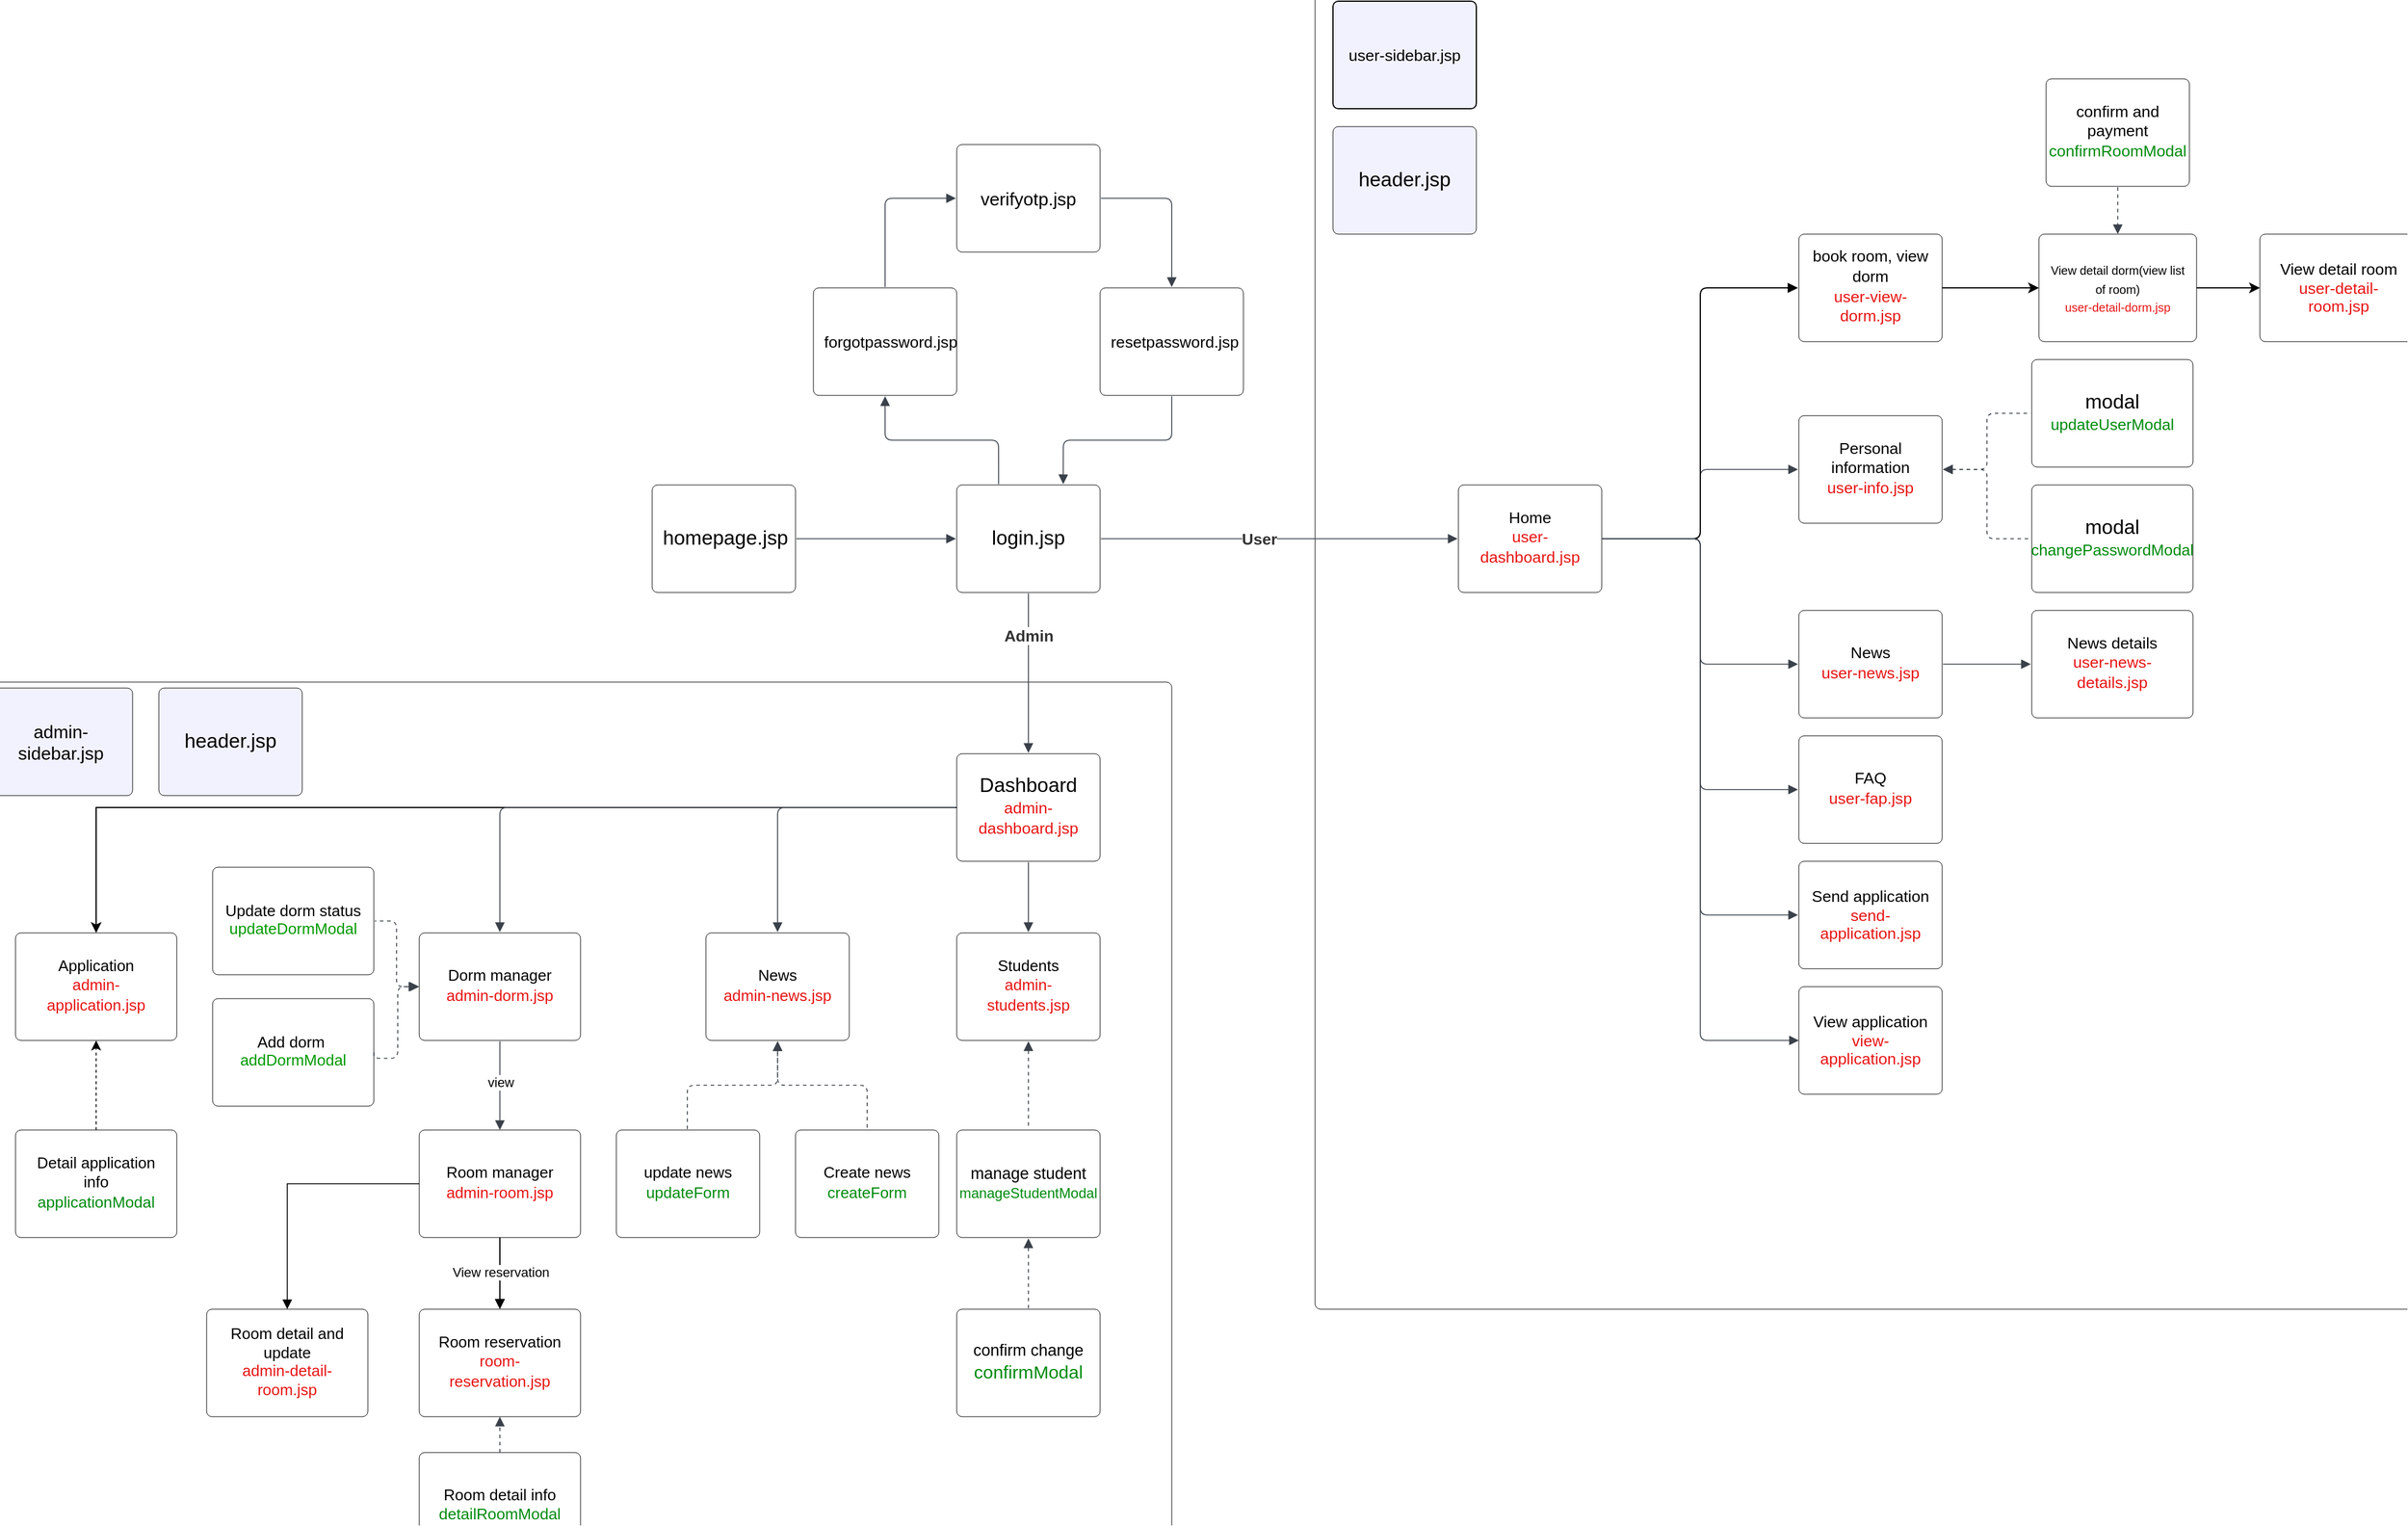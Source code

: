 <mxfile version="24.5.2" type="gitlab">
  <diagram name="Page-1" id="SLpWhM6Q6g4SvnItsNv3">
    <mxGraphModel dx="2040" dy="1661" grid="1" gridSize="10" guides="1" tooltips="1" connect="1" arrows="1" fold="1" page="1" pageScale="1" pageWidth="850" pageHeight="1100" math="0" shadow="0">
      <root>
        <mxCell id="0" />
        <mxCell id="1" parent="0" />
        <mxCell id="hND3QxPX5WWVHbRtScv5-2" value="" style="html=1;overflow=block;blockSpacing=1;whiteSpace=wrap;container=1;pointerEvents=0;collapsible=0;recursiveResize=0;fontSize=13;spacing=0;strokeOpacity=100;fillOpacity=0;rounded=1;absoluteArcSize=1;arcSize=9;fillColor=#000000;strokeWidth=NaN;lucidId=nJWEH75cSVjY;" parent="1" vertex="1">
          <mxGeometry x="418" y="-690" width="1140" height="1110" as="geometry" />
        </mxCell>
        <mxCell id="Sk9prxHpEhqvbEv-u7v4-1" value="View application&lt;br&gt;&lt;font color=&quot;#e81313&quot;&gt;view-application.jsp&lt;/font&gt;" style="html=1;overflow=block;blockSpacing=1;whiteSpace=wrap;fontSize=13.3;spacing=9;rounded=1;absoluteArcSize=1;arcSize=9;strokeWidth=NaN;lucidId=J56FHannK~1.;" parent="hND3QxPX5WWVHbRtScv5-2" vertex="1">
          <mxGeometry x="405" y="840" width="120" height="90" as="geometry" />
        </mxCell>
        <mxCell id="hND3QxPX5WWVHbRtScv5-50" value="&lt;div style=&quot;display: flex; justify-content: center; text-align: center; align-items: baseline; font-size: 0; line-height: 1.25;margin-top: -2px;&quot;&gt;&lt;span&gt;&lt;span style=&quot;font-size:13.3px;&quot;&gt;&lt;span style=&quot;font-size:13.3px;&quot;&gt;confirm and payment&#xa;&lt;/span&gt;&lt;span style=&quot;font-size:13.3px;color:#008a0e;&quot;&gt;confirmRoomModal&lt;/span&gt;&lt;/span&gt;&lt;/span&gt;&lt;/div&gt;" style="html=1;overflow=block;blockSpacing=1;whiteSpace=wrap;fontSize=13;spacing=9;rounded=1;absoluteArcSize=1;arcSize=9;strokeWidth=NaN;lucidId=Tw5GHzaiBGuc;" parent="hND3QxPX5WWVHbRtScv5-2" vertex="1">
          <mxGeometry x="612" y="80" width="120" height="90" as="geometry" />
        </mxCell>
        <mxCell id="YLrUwKBOlcBdGqiXjj_s-3" style="edgeStyle=orthogonalEdgeStyle;rounded=0;orthogonalLoop=1;jettySize=auto;html=1;exitX=1;exitY=0.5;exitDx=0;exitDy=0;entryX=0;entryY=0.5;entryDx=0;entryDy=0;" edge="1" parent="hND3QxPX5WWVHbRtScv5-2" source="w5nSVoDuouB1nFFax1Xt-8" target="YLrUwKBOlcBdGqiXjj_s-2">
          <mxGeometry relative="1" as="geometry" />
        </mxCell>
        <mxCell id="w5nSVoDuouB1nFFax1Xt-8" value="&lt;font style=&quot;font-size: 10px;&quot;&gt;&lt;font style=&quot;&quot;&gt;View detail dorm(view list of room)&lt;/font&gt;&lt;br&gt;&lt;font color=&quot;#e81313&quot;&gt;user-detail-dorm.jsp&lt;/font&gt;&lt;/font&gt;" style="html=1;overflow=block;blockSpacing=1;whiteSpace=wrap;fontSize=13.3;spacing=9;rounded=1;absoluteArcSize=1;arcSize=9;strokeWidth=NaN;lucidId=J56FHannK~1.;" parent="hND3QxPX5WWVHbRtScv5-2" vertex="1">
          <mxGeometry x="606" y="210" width="132" height="90" as="geometry" />
        </mxCell>
        <mxCell id="YLrUwKBOlcBdGqiXjj_s-2" value="View detail room&lt;br&gt;&lt;font color=&quot;#e81313&quot;&gt;user-detail-room.jsp&lt;/font&gt;" style="html=1;overflow=block;blockSpacing=1;whiteSpace=wrap;fontSize=13.3;spacing=9;rounded=1;absoluteArcSize=1;arcSize=9;strokeWidth=NaN;lucidId=J56FHannK~1.;" vertex="1" parent="hND3QxPX5WWVHbRtScv5-2">
          <mxGeometry x="791" y="210" width="132" height="90" as="geometry" />
        </mxCell>
        <mxCell id="hND3QxPX5WWVHbRtScv5-51" value="" style="html=1;jettySize=18;whiteSpace=wrap;fontSize=13;strokeColor=#3a414a;strokeOpacity=100;dashed=1;fixDash=1;strokeWidth=0.8;rounded=1;arcSize=12;edgeStyle=orthogonalEdgeStyle;startArrow=none;endArrow=block;endFill=1;exitX=0.5;exitY=1.008;exitPerimeter=0;lucidId=fx5Gm3U8WNLB;" parent="hND3QxPX5WWVHbRtScv5-2" source="hND3QxPX5WWVHbRtScv5-50" target="w5nSVoDuouB1nFFax1Xt-8" edge="1">
          <mxGeometry width="100" height="100" relative="1" as="geometry">
            <Array as="points" />
          </mxGeometry>
        </mxCell>
        <mxCell id="hND3QxPX5WWVHbRtScv5-3" value="" style="html=1;overflow=block;blockSpacing=1;whiteSpace=wrap;container=1;pointerEvents=0;collapsible=0;recursiveResize=0;fontSize=13;spacing=0;strokeOpacity=100;fillOpacity=0;rounded=1;absoluteArcSize=1;arcSize=9;fillColor=#000000;strokeWidth=NaN;lucidId=WkZF0SgugyL6;" parent="1" vertex="1">
          <mxGeometry x="-707" y="-105" width="1005" height="750" as="geometry" />
        </mxCell>
        <mxCell id="pw0iC9fj1Ggkjj0Bptkh-1" value="&lt;div style=&quot;display: flex; justify-content: center; text-align: center; align-items: baseline; font-size: 0; line-height: 1.25;margin-top: -2px;&quot;&gt;&lt;span&gt;&lt;span style=&quot;font-size: 13px;&quot;&gt;Application&lt;br&gt;&lt;font color=&quot;#e81313&quot;&gt;admin-application.jsp&lt;/font&gt;&lt;/span&gt;&lt;/span&gt;&lt;span&gt;&lt;br&gt;&lt;/span&gt;&lt;span&gt;&lt;br&gt;&lt;/span&gt;&lt;/div&gt;" style="html=1;overflow=block;blockSpacing=1;whiteSpace=wrap;fontSize=13;spacing=9;rounded=1;absoluteArcSize=1;arcSize=9;strokeWidth=NaN;lucidId=HjlHdRTFvh4d;" parent="hND3QxPX5WWVHbRtScv5-3" vertex="1">
          <mxGeometry x="37" y="210" width="135" height="90" as="geometry" />
        </mxCell>
        <mxCell id="hND3QxPX5WWVHbRtScv5-34" value="admin-sidebar.jsp" style="html=1;overflow=block;blockSpacing=1;whiteSpace=wrap;fontSize=15;spacing=9;strokeColor=default;fillOpacity=100;rounded=1;absoluteArcSize=1;arcSize=9;fillColor=#f2f2ff;strokeWidth=NaN;lucidId=Z_4F.7R.7ZUi;" parent="hND3QxPX5WWVHbRtScv5-3" vertex="1">
          <mxGeometry x="15" y="5" width="120" height="90" as="geometry" />
        </mxCell>
        <mxCell id="hND3QxPX5WWVHbRtScv5-35" value="header.jsp" style="html=1;overflow=block;blockSpacing=1;whiteSpace=wrap;fontSize=16.7;spacing=9;strokeColor=default;fillOpacity=100;rounded=1;absoluteArcSize=1;arcSize=9;fillColor=#f2f2ff;strokeWidth=NaN;lucidId=Z_4FiTiLcBjE;" parent="hND3QxPX5WWVHbRtScv5-3" vertex="1">
          <mxGeometry x="157" y="5" width="120" height="90" as="geometry" />
        </mxCell>
        <mxCell id="hND3QxPX5WWVHbRtScv5-57" value="&lt;div style=&quot;display: flex; justify-content: center; text-align: center; align-items: baseline; line-height: 1.25; margin-top: -2px;&quot;&gt;&lt;span style=&quot;font-size: 13px;&quot;&gt;Update dorm status&lt;font color=&quot;#008a0e&quot;&gt;&lt;span style=&quot;font-size: 13.1px;&quot;&gt;&lt;br&gt;&lt;/span&gt;&lt;/font&gt;&lt;/span&gt;&lt;font color=&quot;#008a0e&quot;&gt;&lt;br&gt;&lt;/font&gt;&lt;font color=&quot;#008a0e&quot;&gt;&lt;br&gt;&lt;/font&gt;&lt;font color=&quot;#008a0e&quot;&gt;&lt;br&gt;&lt;/font&gt;&lt;font color=&quot;#008a0e&quot;&gt;&lt;br&gt;&lt;/font&gt;&lt;br&gt;&lt;/div&gt;&lt;div style=&quot;display: flex; justify-content: center; text-align: center; align-items: baseline; line-height: 1.25; margin-top: -2px;&quot;&gt;&lt;font color=&quot;#009900&quot;&gt;updateDormModal&lt;/font&gt;&lt;br&gt;&lt;/div&gt;" style="html=1;overflow=block;blockSpacing=1;whiteSpace=wrap;fontSize=13;spacing=9;rounded=1;absoluteArcSize=1;arcSize=9;strokeWidth=NaN;lucidId=dmlHTdA_DiRO;" parent="hND3QxPX5WWVHbRtScv5-3" vertex="1">
          <mxGeometry x="202" y="155" width="135" height="90" as="geometry" />
        </mxCell>
        <mxCell id="hND3QxPX5WWVHbRtScv5-58" value="&lt;div style=&quot;display: flex; justify-content: center; text-align: center; align-items: baseline; font-size: 0; line-height: 1.25;margin-top: -2px;&quot;&gt;&lt;span&gt;&lt;span style=&quot;font-size:13px;&quot;&gt;Room detail info&#xa;&lt;/span&gt;&lt;span style=&quot;font-size:13.1px;color:#008a0e;&quot;&gt;detailRoomModal&lt;/span&gt;&lt;/span&gt;&lt;/div&gt;" style="html=1;overflow=block;blockSpacing=1;whiteSpace=wrap;fontSize=13;spacing=9;rounded=1;absoluteArcSize=1;arcSize=9;strokeWidth=NaN;lucidId=4mlHUbSCxHNh;" parent="hND3QxPX5WWVHbRtScv5-3" vertex="1">
          <mxGeometry x="375" y="645" width="135" height="90" as="geometry" />
        </mxCell>
        <mxCell id="pw0iC9fj1Ggkjj0Bptkh-8" style="edgeStyle=orthogonalEdgeStyle;rounded=0;orthogonalLoop=1;jettySize=auto;html=1;exitX=0.5;exitY=0;exitDx=0;exitDy=0;entryX=0.5;entryY=1;entryDx=0;entryDy=0;dashed=1;strokeWidth=0.8;" parent="hND3QxPX5WWVHbRtScv5-3" source="pw0iC9fj1Ggkjj0Bptkh-7" target="pw0iC9fj1Ggkjj0Bptkh-1" edge="1">
          <mxGeometry relative="1" as="geometry" />
        </mxCell>
        <mxCell id="pw0iC9fj1Ggkjj0Bptkh-7" value="&lt;div style=&quot;display: flex; justify-content: center; text-align: center; align-items: baseline; font-size: 0; line-height: 1.25;margin-top: -2px;&quot;&gt;&lt;span&gt;&lt;span style=&quot;font-size:13px;&quot;&gt;Detail application info&lt;br&gt;&lt;/span&gt;&lt;span style=&quot;font-size:13.1px;color:#008a0e;&quot;&gt;applicationModal&lt;/span&gt;&lt;/span&gt;&lt;/div&gt;" style="html=1;overflow=block;blockSpacing=1;whiteSpace=wrap;fontSize=13;spacing=9;rounded=1;absoluteArcSize=1;arcSize=9;strokeWidth=NaN;lucidId=4mlHUbSCxHNh;" parent="hND3QxPX5WWVHbRtScv5-3" vertex="1">
          <mxGeometry x="37" y="375" width="135" height="90" as="geometry" />
        </mxCell>
        <mxCell id="hND3QxPX5WWVHbRtScv5-55" value="&lt;div style=&quot;display: flex; justify-content: center; text-align: center; align-items: baseline; font-size: 0; line-height: 1.25;margin-top: -2px;&quot;&gt;&lt;span&gt;&lt;span style=&quot;font-size:13px;&quot;&gt;Room reservation&#xa;&lt;/span&gt;&lt;span style=&quot;font-size:13px;color:#e81313;&quot;&gt;room-reservation.jsp&lt;/span&gt;&lt;/span&gt;&lt;/div&gt;" style="html=1;overflow=block;blockSpacing=1;whiteSpace=wrap;fontSize=13;spacing=9;rounded=1;absoluteArcSize=1;arcSize=9;strokeWidth=NaN;lucidId=~jlHajahfeLN;" parent="hND3QxPX5WWVHbRtScv5-3" vertex="1">
          <mxGeometry x="375" y="525" width="135" height="90" as="geometry" />
        </mxCell>
        <mxCell id="hND3QxPX5WWVHbRtScv5-59" value="" style="html=1;jettySize=18;whiteSpace=wrap;fontSize=13;strokeColor=#3a414a;strokeOpacity=100;dashed=1;fixDash=1;strokeWidth=0.8;rounded=1;arcSize=12;edgeStyle=orthogonalEdgeStyle;startArrow=none;endArrow=block;endFill=1;exitX=0.5;exitY=0;entryX=0.5;entryY=1;lucidId=dnlHW9WYTkuV;entryDx=0;entryDy=0;exitDx=0;exitDy=0;" parent="hND3QxPX5WWVHbRtScv5-3" source="hND3QxPX5WWVHbRtScv5-58" target="hND3QxPX5WWVHbRtScv5-55" edge="1">
          <mxGeometry width="100" height="100" relative="1" as="geometry">
            <Array as="points" />
          </mxGeometry>
        </mxCell>
        <mxCell id="08W0NqfkmB95z4K85-y6-2" style="edgeStyle=orthogonalEdgeStyle;rounded=0;orthogonalLoop=1;jettySize=auto;html=1;exitX=0.5;exitY=1;exitDx=0;exitDy=0;entryX=0.5;entryY=0;entryDx=0;entryDy=0;endArrow=block;endFill=1;" parent="hND3QxPX5WWVHbRtScv5-3" source="08W0NqfkmB95z4K85-y6-1" target="hND3QxPX5WWVHbRtScv5-55" edge="1">
          <mxGeometry relative="1" as="geometry" />
        </mxCell>
        <mxCell id="08W0NqfkmB95z4K85-y6-10" value="View reservation" style="edgeLabel;html=1;align=center;verticalAlign=middle;resizable=0;points=[];" parent="08W0NqfkmB95z4K85-y6-2" vertex="1" connectable="0">
          <mxGeometry x="0.002" relative="1" as="geometry">
            <mxPoint y="-1" as="offset" />
          </mxGeometry>
        </mxCell>
        <mxCell id="08W0NqfkmB95z4K85-y6-1" value="&lt;div style=&quot;display: flex; justify-content: center; text-align: center; align-items: baseline; font-size: 0; line-height: 1.25;margin-top: -2px;&quot;&gt;&lt;span&gt;&lt;span style=&quot;font-size:13px;&quot;&gt;Room manager&lt;br&gt;&lt;/span&gt;&lt;span style=&quot;font-size:13px;color:#e81313;&quot;&gt;admin-room.jsp&lt;/span&gt;&lt;/span&gt;&lt;/div&gt;" style="html=1;overflow=block;blockSpacing=1;whiteSpace=wrap;fontSize=13;spacing=9;rounded=1;absoluteArcSize=1;arcSize=9;strokeWidth=NaN;lucidId=HjlHdRTFvh4d;" parent="hND3QxPX5WWVHbRtScv5-3" vertex="1">
          <mxGeometry x="375" y="375" width="135" height="90" as="geometry" />
        </mxCell>
        <mxCell id="08W0NqfkmB95z4K85-y6-3" value="&lt;div style=&quot;display: flex; justify-content: center; text-align: center; align-items: baseline; line-height: 1.25; margin-top: -2px;&quot;&gt;&lt;span style=&quot;font-size: 13px;&quot;&gt;Add dorm&amp;nbsp;&lt;font color=&quot;#008a0e&quot;&gt;&lt;span style=&quot;font-size: 13.1px;&quot;&gt;&lt;br&gt;&lt;/span&gt;&lt;/font&gt;&lt;/span&gt;&lt;font color=&quot;#008a0e&quot;&gt;&lt;br&gt;&lt;/font&gt;&lt;font color=&quot;#008a0e&quot;&gt;&lt;br&gt;&lt;/font&gt;&lt;font color=&quot;#008a0e&quot;&gt;&lt;br&gt;&lt;/font&gt;&lt;font color=&quot;#008a0e&quot;&gt;&lt;br&gt;&lt;/font&gt;&lt;br&gt;&lt;/div&gt;&lt;div style=&quot;display: flex; justify-content: center; text-align: center; align-items: baseline; line-height: 1.25; margin-top: -2px;&quot;&gt;&lt;font color=&quot;#009900&quot;&gt;addDormModal&lt;br&gt;&lt;/font&gt;&lt;br&gt;&lt;/div&gt;" style="html=1;overflow=block;blockSpacing=1;whiteSpace=wrap;fontSize=13;spacing=9;rounded=1;absoluteArcSize=1;arcSize=9;strokeWidth=NaN;lucidId=dmlHTdA_DiRO;" parent="hND3QxPX5WWVHbRtScv5-3" vertex="1">
          <mxGeometry x="202" y="265" width="135" height="90" as="geometry" />
        </mxCell>
        <mxCell id="hND3QxPX5WWVHbRtScv5-62" value="&lt;div style=&quot;display: flex; justify-content: center; text-align: center; align-items: baseline; font-size: 0; line-height: 1.25;margin-top: -2px;&quot;&gt;&lt;span&gt;&lt;span style=&quot;font-size:13px;&quot;&gt;update news&#xa;&lt;/span&gt;&lt;span style=&quot;font-size:13px;color:#008a0e;&quot;&gt;updateForm&lt;/span&gt;&lt;/span&gt;&lt;/div&gt;" style="html=1;overflow=block;blockSpacing=1;whiteSpace=wrap;fontSize=13;spacing=9;rounded=1;absoluteArcSize=1;arcSize=9;strokeWidth=NaN;lucidId=JqlHLm.jMaon;" parent="hND3QxPX5WWVHbRtScv5-3" vertex="1">
          <mxGeometry x="540" y="375" width="120" height="90" as="geometry" />
        </mxCell>
        <mxCell id="hND3QxPX5WWVHbRtScv5-61" value="&lt;div style=&quot;display: flex; justify-content: center; text-align: center; align-items: baseline; font-size: 0; line-height: 1.25;margin-top: -2px;&quot;&gt;&lt;span&gt;&lt;span style=&quot;font-size:13px;&quot;&gt;Create news&#xa;&lt;/span&gt;&lt;span style=&quot;font-size:13px;color:#008a0e;&quot;&gt;createForm&lt;/span&gt;&lt;/span&gt;&lt;/div&gt;" style="html=1;overflow=block;blockSpacing=1;whiteSpace=wrap;fontSize=13;spacing=9;rounded=1;absoluteArcSize=1;arcSize=9;strokeWidth=NaN;lucidId=.olHcBFAN-9V;" parent="hND3QxPX5WWVHbRtScv5-3" vertex="1">
          <mxGeometry x="690" y="375" width="120" height="90" as="geometry" />
        </mxCell>
        <mxCell id="hND3QxPX5WWVHbRtScv5-39" value="&lt;div style=&quot;display: flex; justify-content: center; text-align: center; align-items: baseline; font-size: 0; line-height: 1.25;margin-top: -2px;&quot;&gt;&lt;span&gt;&lt;span style=&quot;font-size:13.5px;&quot;&gt;manage student&lt;/span&gt;&lt;span style=&quot;font-size:10.2px;&quot;&gt;&#xa;&lt;/span&gt;&lt;span style=&quot;font-size:11.8px;color:#008a0e;&quot;&gt;manageStudentModal&lt;/span&gt;&lt;/span&gt;&lt;/div&gt;" style="html=1;overflow=block;blockSpacing=1;whiteSpace=wrap;fontSize=13;spacing=9;rounded=1;absoluteArcSize=1;arcSize=9;strokeWidth=NaN;lucidId=sC6FSWvxp7cV;" parent="hND3QxPX5WWVHbRtScv5-3" vertex="1">
          <mxGeometry x="825" y="375" width="120" height="90" as="geometry" />
        </mxCell>
        <mxCell id="hND3QxPX5WWVHbRtScv5-43" value="&lt;div style=&quot;display: flex; justify-content: center; text-align: center; align-items: baseline; font-size: 0; line-height: 1.25;margin-top: -2px;&quot;&gt;&lt;span&gt;&lt;span style=&quot;font-size:13.5px;&quot;&gt;confirm change&#xa;&lt;/span&gt;&lt;span style=&quot;font-size:15.2px;color:#008a0e;&quot;&gt;confirmModal&lt;/span&gt;&lt;/span&gt;&lt;/div&gt;" style="html=1;overflow=block;blockSpacing=1;whiteSpace=wrap;fontSize=13;spacing=9;rounded=1;absoluteArcSize=1;arcSize=9;strokeWidth=NaN;lucidId=7KgG.ELXco.Q;" parent="hND3QxPX5WWVHbRtScv5-3" vertex="1">
          <mxGeometry x="825" y="525" width="120" height="90" as="geometry" />
        </mxCell>
        <mxCell id="hND3QxPX5WWVHbRtScv5-42" value="" style="html=1;jettySize=18;whiteSpace=wrap;fontSize=13;strokeColor=#3a414a;strokeOpacity=100;dashed=1;fixDash=1;strokeWidth=0.8;rounded=1;arcSize=12;edgeStyle=orthogonalEdgeStyle;endArrow=none;exitX=0.5;exitY=1.008;exitPerimeter=0;entryX=0.5;entryY=-0.008;entryPerimeter=0;lucidId=7KgGDeFjzyNY;startArrow=block;startFill=1;" parent="hND3QxPX5WWVHbRtScv5-3" source="hND3QxPX5WWVHbRtScv5-39" target="hND3QxPX5WWVHbRtScv5-43" edge="1">
          <mxGeometry width="100" height="100" relative="1" as="geometry">
            <Array as="points" />
          </mxGeometry>
        </mxCell>
        <mxCell id="08W0NqfkmB95z4K85-y6-7" value="&lt;div style=&quot;display: flex; justify-content: center; text-align: center; align-items: baseline; line-height: 1.25; margin-top: -2px;&quot;&gt;&lt;span style=&quot;font-size: 13px;&quot;&gt;Room detail and update&lt;/span&gt;&lt;font color=&quot;#008a0e&quot;&gt;&lt;br&gt;&lt;/font&gt;&lt;font color=&quot;#008a0e&quot;&gt;&lt;br&gt;&lt;/font&gt;&lt;font color=&quot;#008a0e&quot;&gt;&lt;br&gt;&lt;/font&gt;&lt;br&gt;&lt;/div&gt;&lt;div style=&quot;display: flex; justify-content: center; text-align: center; align-items: baseline; line-height: 1.25; margin-top: -2px;&quot;&gt;&lt;font color=&quot;#e81313&quot;&gt;admin-detail-room.jsp&lt;/font&gt;&lt;br&gt;&lt;/div&gt;" style="html=1;overflow=block;blockSpacing=1;whiteSpace=wrap;fontSize=13;spacing=9;rounded=1;absoluteArcSize=1;arcSize=9;strokeWidth=NaN;lucidId=dmlHTdA_DiRO;" parent="hND3QxPX5WWVHbRtScv5-3" vertex="1">
          <mxGeometry x="197" y="525" width="135" height="90" as="geometry" />
        </mxCell>
        <mxCell id="08W0NqfkmB95z4K85-y6-9" style="edgeStyle=orthogonalEdgeStyle;rounded=0;orthogonalLoop=1;jettySize=auto;html=1;exitX=0.5;exitY=0;exitDx=0;exitDy=0;entryX=0;entryY=0.5;entryDx=0;entryDy=0;strokeWidth=0.8;endArrow=none;endFill=0;startArrow=block;startFill=1;" parent="hND3QxPX5WWVHbRtScv5-3" source="08W0NqfkmB95z4K85-y6-7" target="08W0NqfkmB95z4K85-y6-1" edge="1">
          <mxGeometry relative="1" as="geometry">
            <mxPoint x="367" y="495" as="sourcePoint" />
            <mxPoint x="367" y="435" as="targetPoint" />
          </mxGeometry>
        </mxCell>
        <mxCell id="hND3QxPX5WWVHbRtScv5-4" value="homepage.jsp" style="html=1;overflow=block;blockSpacing=1;whiteSpace=wrap;fontSize=16.7;spacing=9;strokeOpacity=100;rounded=1;absoluteArcSize=1;arcSize=9;strokeWidth=NaN;lucidId=ctWEaFzEN4ej;" parent="1" vertex="1">
          <mxGeometry x="-137" y="-270" width="120" height="90" as="geometry" />
        </mxCell>
        <mxCell id="hND3QxPX5WWVHbRtScv5-5" value="" style="html=1;jettySize=18;whiteSpace=wrap;fontSize=13;strokeColor=#3a414a;strokeOpacity=100;strokeWidth=0.8;rounded=1;arcSize=12;edgeStyle=orthogonalEdgeStyle;startArrow=none;endArrow=block;endFill=1;exitX=1.006;exitY=0.5;exitPerimeter=0;entryX=-0.006;entryY=0.5;entryPerimeter=0;lucidId=PtWEm92GXIsz;" parent="1" source="hND3QxPX5WWVHbRtScv5-4" target="hND3QxPX5WWVHbRtScv5-6" edge="1">
          <mxGeometry width="100" height="100" relative="1" as="geometry">
            <Array as="points" />
          </mxGeometry>
        </mxCell>
        <mxCell id="hND3QxPX5WWVHbRtScv5-6" value="login.jsp" style="html=1;overflow=block;blockSpacing=1;whiteSpace=wrap;fontSize=16.7;spacing=9;strokeOpacity=100;rounded=1;absoluteArcSize=1;arcSize=9;strokeWidth=NaN;lucidId=PtWEly-reA2k;" parent="1" vertex="1">
          <mxGeometry x="118" y="-270" width="120" height="90" as="geometry" />
        </mxCell>
        <mxCell id="hND3QxPX5WWVHbRtScv5-7" value="" style="html=1;jettySize=18;whiteSpace=wrap;fontSize=13;strokeColor=#3a414a;strokeOpacity=100;strokeWidth=0.8;rounded=1;arcSize=12;edgeStyle=orthogonalEdgeStyle;startArrow=none;endArrow=block;endFill=1;exitX=1.006;exitY=0.5;exitPerimeter=0;entryX=-0.006;entryY=0.5;entryPerimeter=0;lucidId=yuWE1hnEhbTN;" parent="1" source="hND3QxPX5WWVHbRtScv5-6" target="hND3QxPX5WWVHbRtScv5-9" edge="1">
          <mxGeometry width="100" height="100" relative="1" as="geometry">
            <Array as="points" />
          </mxGeometry>
        </mxCell>
        <mxCell id="hND3QxPX5WWVHbRtScv5-8" value="User" style="text;html=1;resizable=0;labelBackgroundColor=default;align=center;verticalAlign=middle;fontStyle=1;fontColor=#333333;fontSize=13.3;" parent="hND3QxPX5WWVHbRtScv5-7" vertex="1">
          <mxGeometry x="-0.113" relative="1" as="geometry" />
        </mxCell>
        <mxCell id="hND3QxPX5WWVHbRtScv5-9" value="&lt;div style=&quot;display: flex; justify-content: center; text-align: center; align-items: baseline; font-size: 0; line-height: 1.25;margin-top: -2px;&quot;&gt;&lt;span&gt;&lt;span style=&quot;font-size:13.3px;&quot;&gt;&lt;span style=&quot;font-size:13.3px;&quot;&gt;Home&#xa;&lt;/span&gt;&lt;span style=&quot;font-size:13.3px;color:#e81313;&quot;&gt;user-dashboard.jsp&lt;/span&gt;&lt;/span&gt;&lt;/span&gt;&lt;/div&gt;" style="html=1;overflow=block;blockSpacing=1;whiteSpace=wrap;fontSize=13;spacing=9;rounded=1;absoluteArcSize=1;arcSize=9;strokeWidth=NaN;lucidId=yuWEcZDBUvPL;" parent="1" vertex="1">
          <mxGeometry x="538" y="-270" width="120" height="90" as="geometry" />
        </mxCell>
        <mxCell id="hND3QxPX5WWVHbRtScv5-10" value="" style="html=1;jettySize=18;whiteSpace=wrap;fontSize=13;strokeColor=#3a414a;strokeOpacity=100;strokeWidth=0.8;rounded=1;arcSize=12;edgeStyle=orthogonalEdgeStyle;startArrow=none;endArrow=block;endFill=1;exitX=1.006;exitY=0.5;exitPerimeter=0;entryX=-0.006;entryY=0.5;entryPerimeter=0;lucidId=VuWEjBLF3-pg;" parent="1" source="hND3QxPX5WWVHbRtScv5-9" target="hND3QxPX5WWVHbRtScv5-11" edge="1">
          <mxGeometry width="100" height="100" relative="1" as="geometry">
            <Array as="points" />
          </mxGeometry>
        </mxCell>
        <mxCell id="hND3QxPX5WWVHbRtScv5-11" value="&lt;div style=&quot;display: flex; justify-content: center; text-align: center; align-items: baseline; font-size: 0; line-height: 1.25;margin-top: -2px;&quot;&gt;&lt;span&gt;&lt;span style=&quot;font-size:13.3px;&quot;&gt;&lt;span style=&quot;font-size:13.3px;&quot;&gt;Personal information&#xa;&lt;/span&gt;&lt;span style=&quot;font-size:13.3px;color:#e81313;&quot;&gt;user-info.jsp&lt;/span&gt;&lt;/span&gt;&lt;/span&gt;&lt;/div&gt;" style="html=1;overflow=block;blockSpacing=1;whiteSpace=wrap;fontSize=13;spacing=9;rounded=1;absoluteArcSize=1;arcSize=9;strokeWidth=NaN;lucidId=VuWErCd0LSE5;" parent="1" vertex="1">
          <mxGeometry x="823" y="-328" width="120" height="90" as="geometry" />
        </mxCell>
        <mxCell id="hND3QxPX5WWVHbRtScv5-12" value="" style="html=1;jettySize=18;whiteSpace=wrap;fontSize=13;strokeColor=#3a414a;strokeOpacity=100;strokeWidth=0.8;rounded=1;arcSize=12;edgeStyle=orthogonalEdgeStyle;startArrow=none;endArrow=block;endFill=1;exitX=0.292;exitY=-0.008;exitPerimeter=0;entryX=0.5;entryY=1.008;entryPerimeter=0;lucidId=0uWEg6AZe-B0;" parent="1" source="hND3QxPX5WWVHbRtScv5-6" target="hND3QxPX5WWVHbRtScv5-13" edge="1">
          <mxGeometry width="100" height="100" relative="1" as="geometry">
            <Array as="points" />
          </mxGeometry>
        </mxCell>
        <mxCell id="hND3QxPX5WWVHbRtScv5-13" value="forgotpassword.jsp" style="html=1;overflow=block;blockSpacing=1;whiteSpace=wrap;fontSize=13.3;spacing=9;rounded=1;absoluteArcSize=1;arcSize=9;strokeWidth=NaN;lucidId=0uWEmxnohDU3;" parent="1" vertex="1">
          <mxGeometry x="-2" y="-435" width="120" height="90" as="geometry" />
        </mxCell>
        <mxCell id="hND3QxPX5WWVHbRtScv5-14" value="" style="html=1;jettySize=18;whiteSpace=wrap;fontSize=13;strokeColor=#3a414a;strokeOpacity=100;strokeWidth=0.8;rounded=1;arcSize=12;edgeStyle=orthogonalEdgeStyle;startArrow=none;endArrow=block;endFill=1;exitX=0.5;exitY=-0.008;exitPerimeter=0;entryX=-0.006;entryY=0.5;entryPerimeter=0;lucidId=jvWEbliXZj8b;" parent="1" source="hND3QxPX5WWVHbRtScv5-13" target="hND3QxPX5WWVHbRtScv5-15" edge="1">
          <mxGeometry width="100" height="100" relative="1" as="geometry">
            <Array as="points" />
          </mxGeometry>
        </mxCell>
        <mxCell id="hND3QxPX5WWVHbRtScv5-15" value="verifyotp.jsp" style="html=1;overflow=block;blockSpacing=1;whiteSpace=wrap;fontSize=15;spacing=9;rounded=1;absoluteArcSize=1;arcSize=9;strokeWidth=NaN;lucidId=jvWENJcEr5mp;" parent="1" vertex="1">
          <mxGeometry x="118" y="-555" width="120" height="90" as="geometry" />
        </mxCell>
        <mxCell id="hND3QxPX5WWVHbRtScv5-16" value="" style="html=1;jettySize=18;whiteSpace=wrap;fontSize=13;strokeColor=#3a414a;strokeOpacity=100;strokeWidth=0.8;rounded=1;arcSize=12;edgeStyle=orthogonalEdgeStyle;startArrow=none;endArrow=block;endFill=1;exitX=1.006;exitY=0.5;exitPerimeter=0;entryX=0.5;entryY=-0.008;entryPerimeter=0;lucidId=FvWE3Dhu2Qrj;" parent="1" source="hND3QxPX5WWVHbRtScv5-15" target="hND3QxPX5WWVHbRtScv5-17" edge="1">
          <mxGeometry width="100" height="100" relative="1" as="geometry">
            <Array as="points" />
          </mxGeometry>
        </mxCell>
        <mxCell id="hND3QxPX5WWVHbRtScv5-17" value="resetpassword.jsp" style="html=1;overflow=block;blockSpacing=1;whiteSpace=wrap;fontSize=13.3;spacing=9;rounded=1;absoluteArcSize=1;arcSize=9;strokeWidth=NaN;lucidId=FvWEjt_eAZD0;" parent="1" vertex="1">
          <mxGeometry x="238" y="-435" width="120" height="90" as="geometry" />
        </mxCell>
        <mxCell id="hND3QxPX5WWVHbRtScv5-18" value="" style="html=1;jettySize=18;whiteSpace=wrap;fontSize=13;strokeColor=#3a414a;strokeOpacity=100;dashed=1;fixDash=1;strokeWidth=0.8;rounded=1;arcSize=12;edgeStyle=orthogonalEdgeStyle;endArrow=none;exitX=1.006;exitY=0.5;exitPerimeter=0;entryX=-0.006;entryY=0.5;entryPerimeter=0;lucidId=cFWEg8O-ppBa;startArrow=block;startFill=1;" parent="1" source="hND3QxPX5WWVHbRtScv5-11" target="hND3QxPX5WWVHbRtScv5-19" edge="1">
          <mxGeometry width="100" height="100" relative="1" as="geometry">
            <Array as="points" />
          </mxGeometry>
        </mxCell>
        <mxCell id="hND3QxPX5WWVHbRtScv5-19" value="&lt;div style=&quot;display: flex; justify-content: center; text-align: center; align-items: baseline; font-size: 0; line-height: 1.25;margin-top: -2px;&quot;&gt;&lt;span&gt;&lt;span style=&quot;font-size:16.7px;&quot;&gt;modal&lt;/span&gt;&lt;span style=&quot;font-size:13.3px;&quot;&gt; &lt;/span&gt;&lt;span style=&quot;font-size:13.1px;color:#008a0e;&quot;&gt;updateUserModal&lt;/span&gt;&lt;/span&gt;&lt;/div&gt;" style="html=1;overflow=block;blockSpacing=1;whiteSpace=wrap;fontSize=13;spacing=9;rounded=1;absoluteArcSize=1;arcSize=9;strokeWidth=NaN;lucidId=cFWETMGJFU4w;" parent="1" vertex="1">
          <mxGeometry x="1018" y="-375" width="135" height="90" as="geometry" />
        </mxCell>
        <mxCell id="hND3QxPX5WWVHbRtScv5-20" value="" style="html=1;jettySize=18;whiteSpace=wrap;fontSize=13;strokeColor=#3a414a;strokeOpacity=100;dashed=1;fixDash=1;strokeWidth=0.8;rounded=1;arcSize=12;edgeStyle=orthogonalEdgeStyle;endArrow=none;exitX=1.006;exitY=0.5;exitPerimeter=0;entryX=-0.006;entryY=0.5;entryPerimeter=0;lucidId=oGWENDh2t-Ma;startArrow=block;startFill=1;" parent="1" source="hND3QxPX5WWVHbRtScv5-11" target="hND3QxPX5WWVHbRtScv5-21" edge="1">
          <mxGeometry width="100" height="100" relative="1" as="geometry">
            <Array as="points" />
          </mxGeometry>
        </mxCell>
        <mxCell id="hND3QxPX5WWVHbRtScv5-21" value="&lt;div style=&quot;display: flex; justify-content: center; text-align: center; align-items: baseline; font-size: 0; line-height: 1.25;margin-top: -2px;&quot;&gt;&lt;span&gt;&lt;span style=&quot;font-size:16.7px;&quot;&gt;modal&lt;/span&gt;&lt;span style=&quot;font-size:13.3px;&quot;&gt; &lt;/span&gt;&lt;span style=&quot;font-size:13.1px;color:#008a0e;&quot;&gt;changePasswordModal&lt;/span&gt;&lt;/span&gt;&lt;/div&gt;" style="html=1;overflow=block;blockSpacing=1;whiteSpace=wrap;fontSize=13;spacing=9;rounded=1;absoluteArcSize=1;arcSize=9;strokeWidth=NaN;lucidId=oGWE67IkCPSg;" parent="1" vertex="1">
          <mxGeometry x="1018" y="-270" width="135" height="90" as="geometry" />
        </mxCell>
        <mxCell id="hND3QxPX5WWVHbRtScv5-22" value="" style="html=1;jettySize=18;whiteSpace=wrap;fontSize=13;strokeColor=#3a414a;strokeOpacity=100;strokeWidth=0.8;rounded=1;arcSize=12;edgeStyle=orthogonalEdgeStyle;startArrow=none;endArrow=block;endFill=1;exitX=0.5;exitY=1.008;exitPerimeter=0;entryX=0.743;entryY=-0.008;entryPerimeter=0;lucidId=lIWEnyAOCQ5s;" parent="1" source="hND3QxPX5WWVHbRtScv5-17" target="hND3QxPX5WWVHbRtScv5-6" edge="1">
          <mxGeometry width="100" height="100" relative="1" as="geometry">
            <Array as="points" />
          </mxGeometry>
        </mxCell>
        <mxCell id="hND3QxPX5WWVHbRtScv5-23" value="user-sidebar.jsp" style="html=1;overflow=block;blockSpacing=1;whiteSpace=wrap;fontSize=13.3;spacing=9;strokeColor=default;fillOpacity=100;rounded=1;absoluteArcSize=1;arcSize=9;fillColor=#f2f2ff;strokeWidth=1;lucidId=PVWE2GSepSoZ;" parent="1" vertex="1">
          <mxGeometry x="433" y="-675" width="120" height="90" as="geometry" />
        </mxCell>
        <mxCell id="hND3QxPX5WWVHbRtScv5-24" value="" style="html=1;jettySize=18;whiteSpace=wrap;fontSize=13;strokeColor=#3a414a;strokeOpacity=100;strokeWidth=0.8;rounded=1;arcSize=12;edgeStyle=orthogonalEdgeStyle;startArrow=none;endArrow=block;endFill=1;exitX=1.006;exitY=0.5;exitPerimeter=0;entryX=-0.006;entryY=0.5;entryPerimeter=0;lucidId=UWWET5svLzZ_;" parent="1" source="hND3QxPX5WWVHbRtScv5-9" target="hND3QxPX5WWVHbRtScv5-25" edge="1">
          <mxGeometry width="100" height="100" relative="1" as="geometry">
            <Array as="points" />
          </mxGeometry>
        </mxCell>
        <mxCell id="hND3QxPX5WWVHbRtScv5-25" value="&lt;div style=&quot;display: flex; justify-content: center; text-align: center; align-items: baseline; font-size: 0; line-height: 1.25;margin-top: -2px;&quot;&gt;&lt;span&gt;&lt;span style=&quot;font-size:13.3px;&quot;&gt;&lt;span style=&quot;font-size:13.3px;&quot;&gt;News&#xa;&lt;/span&gt;&lt;span style=&quot;font-size:13.3px;color:#e81313;&quot;&gt;user-news.jsp&lt;/span&gt;&lt;/span&gt;&lt;/span&gt;&lt;/div&gt;" style="html=1;overflow=block;blockSpacing=1;whiteSpace=wrap;fontSize=13;spacing=9;rounded=1;absoluteArcSize=1;arcSize=9;strokeWidth=NaN;lucidId=UWWEonC64Wtm;" parent="1" vertex="1">
          <mxGeometry x="823" y="-165" width="120" height="90" as="geometry" />
        </mxCell>
        <mxCell id="hND3QxPX5WWVHbRtScv5-26" value="header.jsp" style="html=1;overflow=block;blockSpacing=1;whiteSpace=wrap;fontSize=16.7;spacing=9;strokeColor=default;fillOpacity=100;rounded=1;absoluteArcSize=1;arcSize=9;fillColor=#f2f2ff;strokeWidth=NaN;lucidId=VwYEky2h-_28;gradientColor=none;" parent="1" vertex="1">
          <mxGeometry x="433" y="-570" width="120" height="90" as="geometry" />
        </mxCell>
        <mxCell id="hND3QxPX5WWVHbRtScv5-27" value="" style="html=1;jettySize=18;whiteSpace=wrap;fontSize=13;strokeColor=#3a414a;strokeOpacity=100;strokeWidth=0.8;rounded=1;arcSize=12;edgeStyle=orthogonalEdgeStyle;startArrow=none;endArrow=block;endFill=1;exitX=1.006;exitY=0.5;exitPerimeter=0;entryX=-0.006;entryY=0.5;entryPerimeter=0;lucidId=QyYEURBX7mch;" parent="1" source="hND3QxPX5WWVHbRtScv5-9" target="hND3QxPX5WWVHbRtScv5-28" edge="1">
          <mxGeometry width="100" height="100" relative="1" as="geometry">
            <Array as="points" />
          </mxGeometry>
        </mxCell>
        <mxCell id="hND3QxPX5WWVHbRtScv5-28" value="&lt;div style=&quot;display: flex; justify-content: center; text-align: center; align-items: baseline; font-size: 0; line-height: 1.25;margin-top: -2px;&quot;&gt;&lt;span&gt;&lt;span style=&quot;font-size:13.3px;&quot;&gt;&lt;span style=&quot;font-size:13.3px;&quot;&gt;FAQ&#xa;&lt;/span&gt;&lt;span style=&quot;font-size:13.3px;color:#e81313;&quot;&gt;user-fap.jsp&lt;/span&gt;&lt;/span&gt;&lt;/span&gt;&lt;/div&gt;" style="html=1;overflow=block;blockSpacing=1;whiteSpace=wrap;fontSize=13;spacing=9;rounded=1;absoluteArcSize=1;arcSize=9;strokeWidth=NaN;lucidId=QyYEJS0d2rcJ;" parent="1" vertex="1">
          <mxGeometry x="823" y="-60" width="120" height="90" as="geometry" />
        </mxCell>
        <mxCell id="w5nSVoDuouB1nFFax1Xt-9" style="edgeStyle=orthogonalEdgeStyle;rounded=0;orthogonalLoop=1;jettySize=auto;html=1;exitX=1;exitY=0.5;exitDx=0;exitDy=0;entryX=0;entryY=0.5;entryDx=0;entryDy=0;" parent="1" source="hND3QxPX5WWVHbRtScv5-29" target="w5nSVoDuouB1nFFax1Xt-8" edge="1">
          <mxGeometry relative="1" as="geometry" />
        </mxCell>
        <mxCell id="hND3QxPX5WWVHbRtScv5-29" value="&lt;div style=&quot;display: flex; justify-content: center; text-align: center; align-items: baseline; font-size: 0; line-height: 1.25;margin-top: -2px;&quot;&gt;&lt;span&gt;&lt;span style=&quot;font-size:13.3px;&quot;&gt;&lt;span style=&quot;font-size:13.3px;&quot;&gt;book room, view dorm&lt;br&gt;&lt;/span&gt;&lt;font color=&quot;#e81313&quot;&gt;user-view-dorm.jsp&lt;/font&gt;&lt;/span&gt;&lt;/span&gt;&lt;/div&gt;" style="html=1;overflow=block;blockSpacing=1;whiteSpace=wrap;fontSize=13;spacing=9;rounded=1;absoluteArcSize=1;arcSize=9;strokeWidth=NaN;lucidId=IXHFDWU9-Ug4;" parent="1" vertex="1">
          <mxGeometry x="823" y="-480" width="120" height="90" as="geometry" />
        </mxCell>
        <mxCell id="hND3QxPX5WWVHbRtScv5-30" value="" style="html=1;jettySize=18;whiteSpace=wrap;fontSize=13;strokeColor=#000000;strokeOpacity=100;strokeWidth=1;rounded=1;arcSize=12;edgeStyle=orthogonalEdgeStyle;startArrow=none;endArrow=block;endFill=1;exitX=1.006;exitY=0.5;exitPerimeter=0;entryX=-0.006;entryY=0.5;entryPerimeter=0;lucidId=-XHFsxGQrckl;" parent="1" source="hND3QxPX5WWVHbRtScv5-9" target="hND3QxPX5WWVHbRtScv5-29" edge="1">
          <mxGeometry width="100" height="100" relative="1" as="geometry">
            <Array as="points" />
          </mxGeometry>
        </mxCell>
        <mxCell id="hND3QxPX5WWVHbRtScv5-31" value="" style="html=1;jettySize=18;whiteSpace=wrap;fontSize=13;strokeColor=#3a414a;strokeOpacity=100;strokeWidth=0.8;rounded=1;arcSize=12;edgeStyle=orthogonalEdgeStyle;startArrow=none;endArrow=block;endFill=1;exitX=0.5;exitY=1.008;exitPerimeter=0;entryX=0.5;entryY=-0.008;entryPerimeter=0;lucidId=i_4FbNRkUcNj;" parent="1" source="hND3QxPX5WWVHbRtScv5-6" target="hND3QxPX5WWVHbRtScv5-33" edge="1">
          <mxGeometry width="100" height="100" relative="1" as="geometry">
            <Array as="points" />
          </mxGeometry>
        </mxCell>
        <mxCell id="hND3QxPX5WWVHbRtScv5-32" value="Admin" style="text;html=1;resizable=0;labelBackgroundColor=default;align=center;verticalAlign=middle;fontStyle=1;fontColor=#333333;fontSize=13.3;" parent="hND3QxPX5WWVHbRtScv5-31" vertex="1">
          <mxGeometry x="-0.465" relative="1" as="geometry" />
        </mxCell>
        <mxCell id="pw0iC9fj1Ggkjj0Bptkh-6" style="edgeStyle=orthogonalEdgeStyle;rounded=0;orthogonalLoop=1;jettySize=auto;html=1;exitX=0;exitY=0.5;exitDx=0;exitDy=0;" parent="1" source="hND3QxPX5WWVHbRtScv5-33" target="pw0iC9fj1Ggkjj0Bptkh-1" edge="1">
          <mxGeometry relative="1" as="geometry" />
        </mxCell>
        <mxCell id="hND3QxPX5WWVHbRtScv5-33" value="&lt;div style=&quot;display: flex; justify-content: center; text-align: center; align-items: baseline; font-size: 0; line-height: 1.25;margin-top: -2px;&quot;&gt;&lt;span&gt;&lt;span style=&quot;font-size:16.7px;&quot;&gt;Dashboard&#xa;&lt;/span&gt;&lt;span style=&quot;font-size:13.3px;color:#e81313;&quot;&gt;admin-dashboard.jsp&lt;/span&gt;&lt;/span&gt;&lt;/div&gt;" style="html=1;overflow=block;blockSpacing=1;whiteSpace=wrap;fontSize=13;spacing=9;rounded=1;absoluteArcSize=1;arcSize=9;strokeWidth=NaN;lucidId=i_4F7LDxalVo;" parent="1" vertex="1">
          <mxGeometry x="118" y="-45" width="120" height="90" as="geometry" />
        </mxCell>
        <mxCell id="hND3QxPX5WWVHbRtScv5-36" value="" style="html=1;jettySize=18;whiteSpace=wrap;fontSize=13;strokeColor=#3a414a;strokeOpacity=100;strokeWidth=0.8;rounded=1;arcSize=12;edgeStyle=orthogonalEdgeStyle;startArrow=none;endArrow=block;endFill=1;exitX=0.5;exitY=1.008;exitPerimeter=0;entryX=0.5;entryY=-0.008;entryPerimeter=0;lucidId=LB6Fa71MUZ.u;" parent="1" source="hND3QxPX5WWVHbRtScv5-33" target="hND3QxPX5WWVHbRtScv5-37" edge="1">
          <mxGeometry width="100" height="100" relative="1" as="geometry">
            <Array as="points" />
          </mxGeometry>
        </mxCell>
        <mxCell id="hND3QxPX5WWVHbRtScv5-37" value="&lt;div style=&quot;display: flex; justify-content: center; text-align: center; align-items: baseline; font-size: 0; line-height: 1.25;margin-top: -2px;&quot;&gt;&lt;span&gt;&lt;span style=&quot;font-size:13px;&quot;&gt;Students&#xa;&lt;/span&gt;&lt;span style=&quot;font-size:13px;color:#e81313;&quot;&gt;admin-students.jsp&lt;/span&gt;&lt;/span&gt;&lt;/div&gt;" style="html=1;overflow=block;blockSpacing=1;whiteSpace=wrap;fontSize=13;spacing=9;rounded=1;absoluteArcSize=1;arcSize=9;strokeWidth=NaN;lucidId=LB6FoHyOykvG;" parent="1" vertex="1">
          <mxGeometry x="118" y="105" width="120" height="90" as="geometry" />
        </mxCell>
        <mxCell id="hND3QxPX5WWVHbRtScv5-38" value="" style="html=1;jettySize=18;whiteSpace=wrap;fontSize=13;strokeColor=#3a414a;strokeOpacity=100;dashed=1;fixDash=1;strokeWidth=0.8;rounded=1;arcSize=12;edgeStyle=orthogonalEdgeStyle;endArrow=none;exitX=0.5;exitY=1.008;exitPerimeter=0;entryX=0.5;entryY=-0.008;entryPerimeter=0;lucidId=sC6Fez9cSQsf;startArrow=block;startFill=1;" parent="1" source="hND3QxPX5WWVHbRtScv5-37" target="hND3QxPX5WWVHbRtScv5-39" edge="1">
          <mxGeometry width="100" height="100" relative="1" as="geometry">
            <Array as="points" />
          </mxGeometry>
        </mxCell>
        <mxCell id="hND3QxPX5WWVHbRtScv5-40" value="" style="html=1;jettySize=18;whiteSpace=wrap;fontSize=13;strokeColor=#3a414a;strokeOpacity=100;strokeWidth=0.8;rounded=1;arcSize=12;edgeStyle=orthogonalEdgeStyle;startArrow=none;endArrow=block;endFill=1;exitX=1.006;exitY=0.5;exitPerimeter=0;entryX=-0.006;entryY=0.5;entryPerimeter=0;lucidId=J56FjHrpAYNi;" parent="1" source="hND3QxPX5WWVHbRtScv5-9" target="hND3QxPX5WWVHbRtScv5-41" edge="1">
          <mxGeometry width="100" height="100" relative="1" as="geometry">
            <Array as="points" />
          </mxGeometry>
        </mxCell>
        <mxCell id="hND3QxPX5WWVHbRtScv5-41" value="Send application&lt;br&gt;&lt;font color=&quot;#e81313&quot;&gt;send-application.jsp&lt;/font&gt;" style="html=1;overflow=block;blockSpacing=1;whiteSpace=wrap;fontSize=13.3;spacing=9;rounded=1;absoluteArcSize=1;arcSize=9;strokeWidth=NaN;lucidId=J56FHannK~1.;" parent="1" vertex="1">
          <mxGeometry x="823" y="45" width="120" height="90" as="geometry" />
        </mxCell>
        <mxCell id="hND3QxPX5WWVHbRtScv5-46" value="" style="html=1;jettySize=18;whiteSpace=wrap;fontSize=13;strokeColor=#3a414a;strokeOpacity=100;strokeWidth=0.8;rounded=1;arcSize=12;edgeStyle=orthogonalEdgeStyle;startArrow=none;endArrow=block;endFill=1;exitX=1.006;exitY=0.5;exitPerimeter=0;entryX=-0.006;entryY=0.5;entryPerimeter=0;lucidId=juMG4PVqM4H0;" parent="1" source="hND3QxPX5WWVHbRtScv5-25" target="hND3QxPX5WWVHbRtScv5-47" edge="1">
          <mxGeometry width="100" height="100" relative="1" as="geometry">
            <Array as="points" />
          </mxGeometry>
        </mxCell>
        <mxCell id="hND3QxPX5WWVHbRtScv5-47" value="&lt;div style=&quot;display: flex; justify-content: center; text-align: center; align-items: baseline; font-size: 0; line-height: 1.25;margin-top: -2px;&quot;&gt;&lt;span&gt;&lt;span style=&quot;font-size:13.3px;&quot;&gt;&lt;span style=&quot;font-size:13.3px;&quot;&gt;News details&#xa;&lt;/span&gt;&lt;span style=&quot;font-size:13.3px;color:#e81313;&quot;&gt;user-news-details.jsp&lt;/span&gt;&lt;/span&gt;&lt;/span&gt;&lt;/div&gt;" style="html=1;overflow=block;blockSpacing=1;whiteSpace=wrap;fontSize=13;spacing=9;rounded=1;absoluteArcSize=1;arcSize=9;strokeWidth=NaN;lucidId=KuMGY2Tjhlvc;" parent="1" vertex="1">
          <mxGeometry x="1018" y="-165" width="135" height="90" as="geometry" />
        </mxCell>
        <mxCell id="hND3QxPX5WWVHbRtScv5-48" value="&lt;div style=&quot;display: flex; justify-content: center; text-align: center; align-items: baseline; font-size: 0; line-height: 1.25;margin-top: -2px;&quot;&gt;&lt;span&gt;&lt;span style=&quot;font-size:13px;&quot;&gt;News&#xa;&lt;/span&gt;&lt;span style=&quot;font-size:13px;color:#e81313;&quot;&gt;admin-news.jsp&lt;/span&gt;&lt;/span&gt;&lt;/div&gt;" style="html=1;overflow=block;blockSpacing=1;whiteSpace=wrap;fontSize=13;spacing=9;rounded=1;absoluteArcSize=1;arcSize=9;strokeWidth=NaN;lucidId=cwMGQsMEseEb;" parent="1" vertex="1">
          <mxGeometry x="-92" y="105" width="120" height="90" as="geometry" />
        </mxCell>
        <mxCell id="hND3QxPX5WWVHbRtScv5-49" value="" style="html=1;jettySize=18;whiteSpace=wrap;fontSize=13;strokeColor=#3a414a;strokeOpacity=100;strokeWidth=0.8;rounded=1;arcSize=12;edgeStyle=orthogonalEdgeStyle;startArrow=none;endArrow=block;endFill=1;exitX=-0.006;exitY=0.5;exitPerimeter=0;entryX=0.5;entryY=-0.008;entryPerimeter=0;lucidId=rwMGI21pc~rq;" parent="1" source="hND3QxPX5WWVHbRtScv5-33" target="hND3QxPX5WWVHbRtScv5-48" edge="1">
          <mxGeometry width="100" height="100" relative="1" as="geometry">
            <Array as="points" />
          </mxGeometry>
        </mxCell>
        <mxCell id="hND3QxPX5WWVHbRtScv5-52" value="" style="html=1;jettySize=18;whiteSpace=wrap;fontSize=13;strokeColor=#3a414a;strokeOpacity=100;strokeWidth=0.8;rounded=1;arcSize=12;edgeStyle=orthogonalEdgeStyle;startArrow=none;endArrow=block;endFill=1;exitX=-0.006;exitY=0.5;exitPerimeter=0;entryX=0.5;entryY=-0.008;entryPerimeter=0;lucidId=HjlHfAJb.lcX;" parent="1" source="hND3QxPX5WWVHbRtScv5-33" target="hND3QxPX5WWVHbRtScv5-53" edge="1">
          <mxGeometry width="100" height="100" relative="1" as="geometry">
            <Array as="points" />
          </mxGeometry>
        </mxCell>
        <mxCell id="hND3QxPX5WWVHbRtScv5-53" value="&lt;div style=&quot;display: flex; justify-content: center; text-align: center; align-items: baseline; font-size: 0; line-height: 1.25;margin-top: -2px;&quot;&gt;&lt;span&gt;&lt;span style=&quot;font-size:13px;&quot;&gt;Dorm manager&lt;br&gt;&lt;/span&gt;&lt;span style=&quot;font-size:13px;color:#e81313;&quot;&gt;admin-dorm.jsp&lt;/span&gt;&lt;/span&gt;&lt;/div&gt;" style="html=1;overflow=block;blockSpacing=1;whiteSpace=wrap;fontSize=13;spacing=9;rounded=1;absoluteArcSize=1;arcSize=9;strokeWidth=NaN;lucidId=HjlHdRTFvh4d;" parent="1" vertex="1">
          <mxGeometry x="-332" y="105" width="135" height="90" as="geometry" />
        </mxCell>
        <mxCell id="hND3QxPX5WWVHbRtScv5-54" value="" style="html=1;jettySize=18;whiteSpace=wrap;fontSize=13;strokeColor=#3a414a;strokeOpacity=100;strokeWidth=0.8;rounded=1;arcSize=12;edgeStyle=orthogonalEdgeStyle;startArrow=none;endArrow=block;endFill=1;exitX=0.5;exitY=1.008;exitPerimeter=0;lucidId=~jlH3HgnNW0K;" parent="1" source="hND3QxPX5WWVHbRtScv5-53" target="08W0NqfkmB95z4K85-y6-1" edge="1">
          <mxGeometry width="100" height="100" relative="1" as="geometry">
            <Array as="points" />
          </mxGeometry>
        </mxCell>
        <mxCell id="08W0NqfkmB95z4K85-y6-11" value="view" style="edgeLabel;html=1;align=center;verticalAlign=middle;resizable=0;points=[];" parent="hND3QxPX5WWVHbRtScv5-54" vertex="1" connectable="0">
          <mxGeometry x="-0.075" relative="1" as="geometry">
            <mxPoint as="offset" />
          </mxGeometry>
        </mxCell>
        <mxCell id="hND3QxPX5WWVHbRtScv5-56" value="" style="html=1;jettySize=18;whiteSpace=wrap;fontSize=13;strokeColor=#3a414a;strokeOpacity=100;dashed=1;fixDash=1;strokeWidth=0.8;rounded=1;arcSize=12;edgeStyle=orthogonalEdgeStyle;endArrow=none;exitX=-0.006;exitY=0.5;exitPerimeter=0;entryX=1.006;entryY=0.5;entryPerimeter=0;lucidId=dmlHCxvgksQ9;startArrow=block;startFill=1;" parent="1" source="hND3QxPX5WWVHbRtScv5-53" target="hND3QxPX5WWVHbRtScv5-57" edge="1">
          <mxGeometry width="100" height="100" relative="1" as="geometry">
            <Array as="points" />
          </mxGeometry>
        </mxCell>
        <mxCell id="hND3QxPX5WWVHbRtScv5-60" value="" style="html=1;jettySize=18;whiteSpace=wrap;fontSize=13;strokeColor=#3a414a;strokeOpacity=100;dashed=1;fixDash=1;strokeWidth=0.8;rounded=1;arcSize=12;edgeStyle=orthogonalEdgeStyle;endArrow=none;exitX=0.5;exitY=1.008;exitPerimeter=0;entryX=0.5;entryY=-0.008;entryPerimeter=0;lucidId=.olHlaRblSxS;startArrow=block;startFill=1;" parent="1" source="hND3QxPX5WWVHbRtScv5-48" target="hND3QxPX5WWVHbRtScv5-61" edge="1">
          <mxGeometry width="100" height="100" relative="1" as="geometry">
            <Array as="points" />
          </mxGeometry>
        </mxCell>
        <mxCell id="hND3QxPX5WWVHbRtScv5-63" value="" style="html=1;jettySize=18;whiteSpace=wrap;fontSize=13;strokeColor=#3a414a;strokeOpacity=100;dashed=1;fixDash=1;strokeWidth=0.8;rounded=1;arcSize=12;edgeStyle=orthogonalEdgeStyle;startArrow=none;exitX=0.495;exitY=-0.008;exitPerimeter=0;entryX=0.5;entryY=1.008;entryPerimeter=0;lucidId=hrlHt4I~T-E8;endArrow=block;endFill=1;" parent="1" source="hND3QxPX5WWVHbRtScv5-62" target="hND3QxPX5WWVHbRtScv5-48" edge="1">
          <mxGeometry width="100" height="100" relative="1" as="geometry">
            <Array as="points" />
          </mxGeometry>
        </mxCell>
        <mxCell id="08W0NqfkmB95z4K85-y6-5" value="" style="html=1;jettySize=18;whiteSpace=wrap;fontSize=13;strokeColor=#3a414a;strokeOpacity=100;dashed=1;fixDash=1;strokeWidth=0.8;rounded=1;arcSize=12;edgeStyle=orthogonalEdgeStyle;startArrow=none;exitX=1;exitY=0.5;entryX=0;entryY=0.5;lucidId=hrlHt4I~T-E8;endArrow=block;endFill=1;exitDx=0;exitDy=0;entryDx=0;entryDy=0;" parent="1" source="08W0NqfkmB95z4K85-y6-3" target="hND3QxPX5WWVHbRtScv5-53" edge="1">
          <mxGeometry width="100" height="100" relative="1" as="geometry">
            <Array as="points">
              <mxPoint x="-350" y="210" />
              <mxPoint x="-350" y="150" />
            </Array>
            <mxPoint x="-340" y="223" as="sourcePoint" />
            <mxPoint x="-264" y="165" as="targetPoint" />
          </mxGeometry>
        </mxCell>
        <mxCell id="Sk9prxHpEhqvbEv-u7v4-2" value="" style="html=1;jettySize=18;whiteSpace=wrap;fontSize=13;strokeColor=#3a414a;strokeOpacity=100;strokeWidth=0.8;rounded=1;arcSize=12;edgeStyle=orthogonalEdgeStyle;startArrow=none;endArrow=block;endFill=1;exitX=1;exitY=0.5;entryX=0;entryY=0.5;lucidId=J56FjHrpAYNi;entryDx=0;entryDy=0;exitDx=0;exitDy=0;" parent="1" source="hND3QxPX5WWVHbRtScv5-9" target="Sk9prxHpEhqvbEv-u7v4-1" edge="1">
          <mxGeometry width="100" height="100" relative="1" as="geometry">
            <Array as="points" />
            <mxPoint x="553" y="-75" as="sourcePoint" />
            <mxPoint x="716" y="240" as="targetPoint" />
          </mxGeometry>
        </mxCell>
      </root>
    </mxGraphModel>
  </diagram>
</mxfile>

